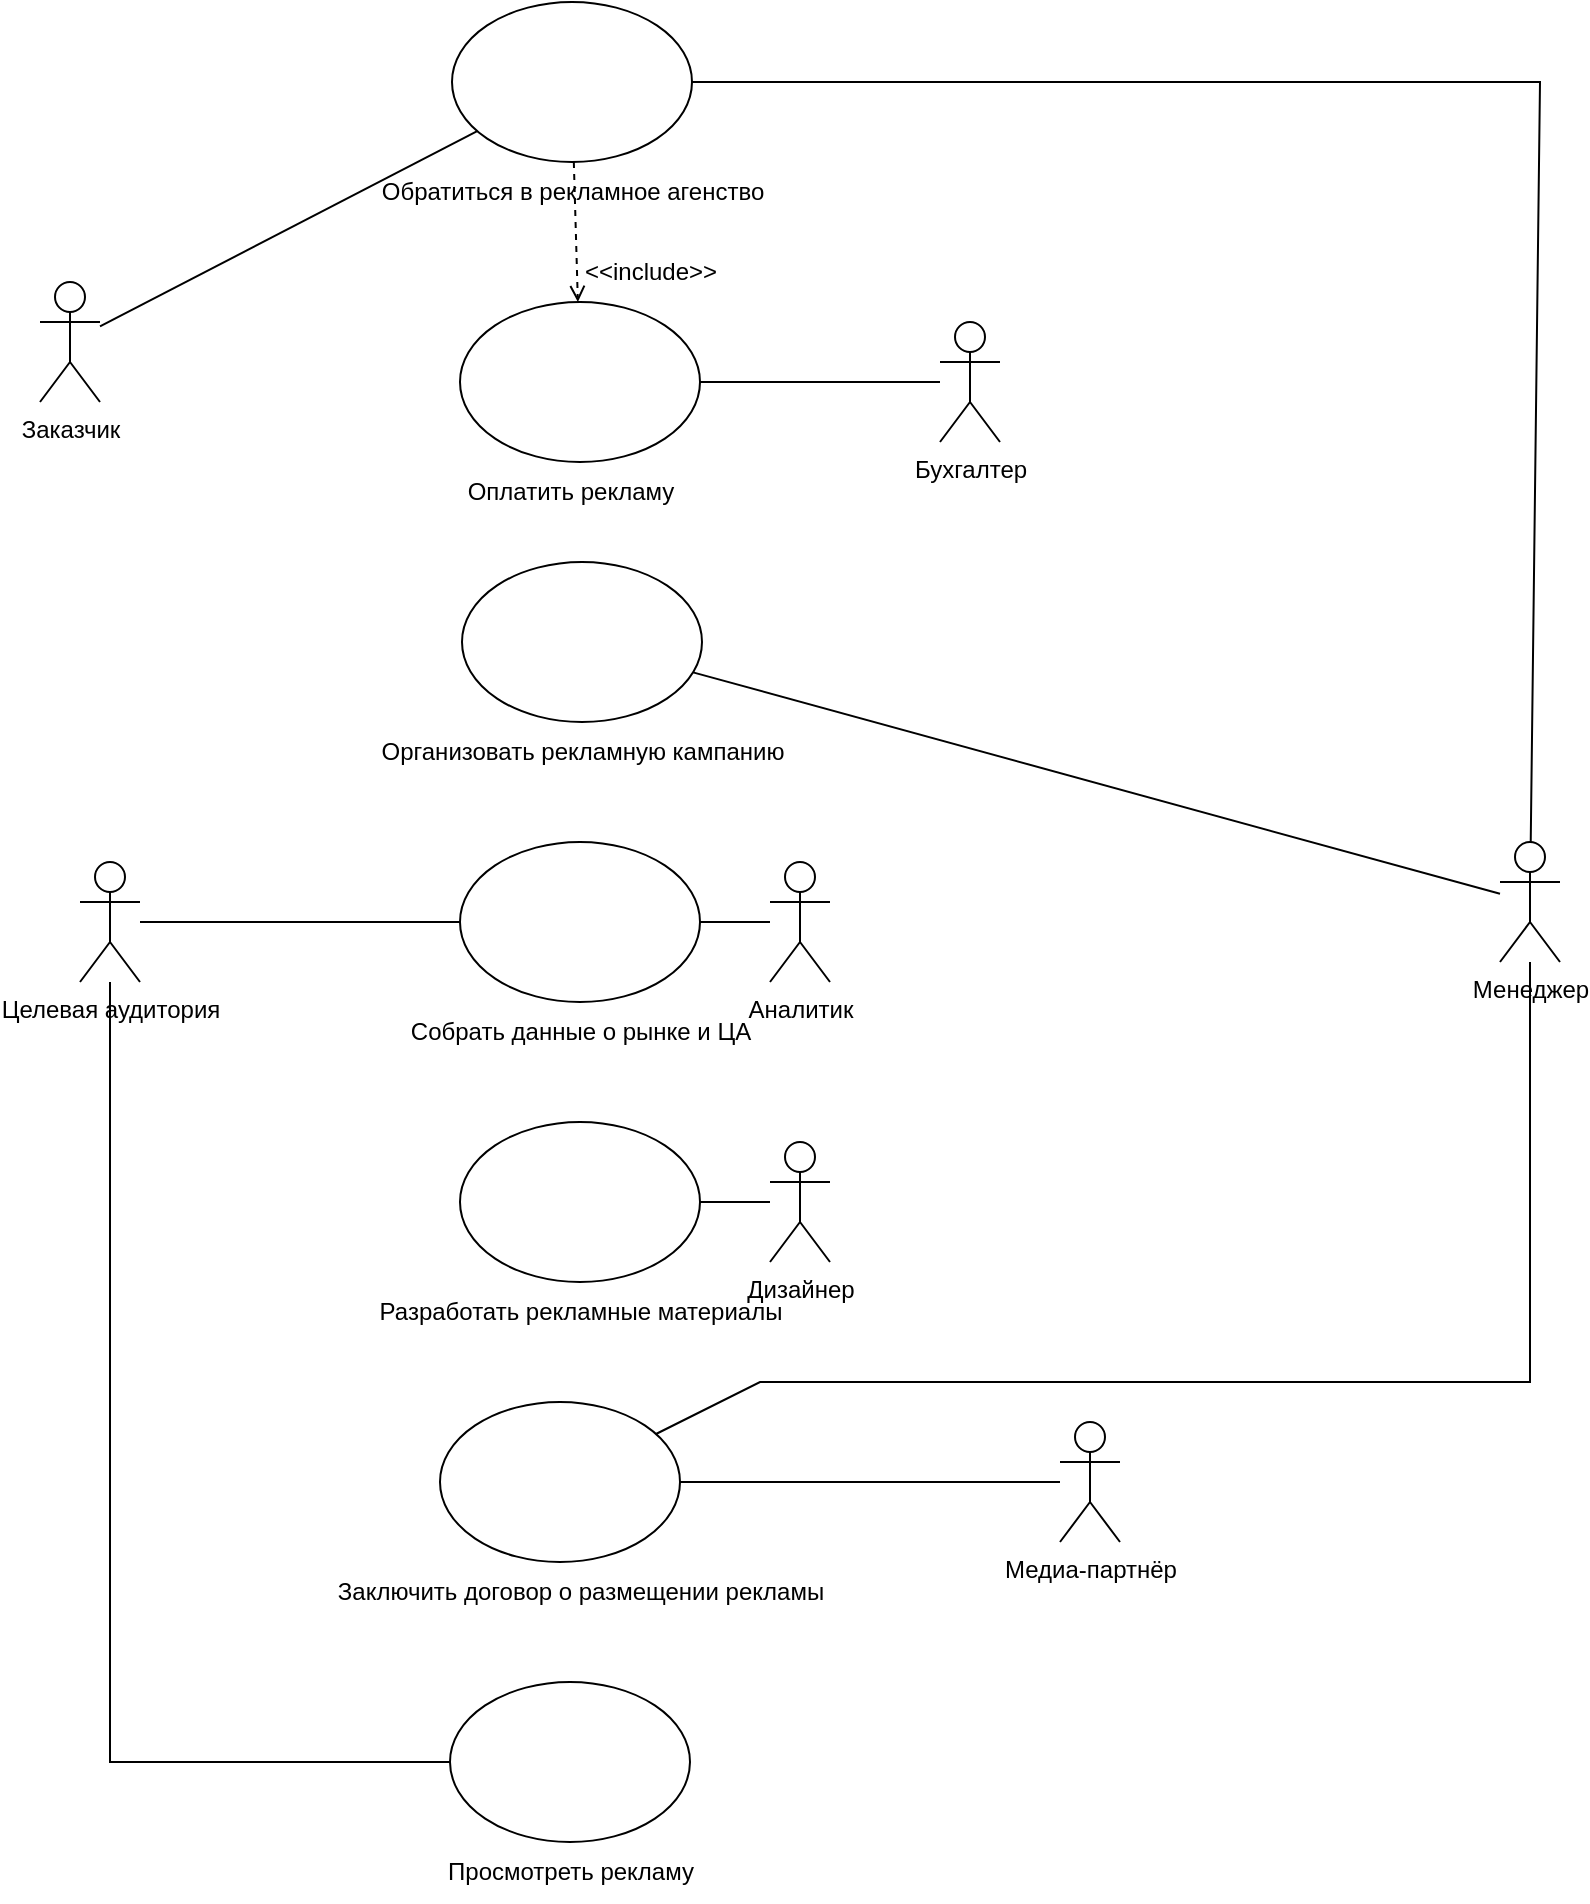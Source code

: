 <mxfile version="26.1.0">
  <diagram name="Страница — 1" id="Tf6_BOWG9L08J7w0gGSE">
    <mxGraphModel dx="1506" dy="947" grid="1" gridSize="10" guides="1" tooltips="1" connect="1" arrows="1" fold="1" page="1" pageScale="1" pageWidth="827" pageHeight="1169" math="0" shadow="0">
      <root>
        <mxCell id="0" />
        <mxCell id="1" parent="0" />
        <mxCell id="LtUM50EqSOjnjI1Tk3Z5-1" value="Заказчик" style="shape=umlActor;verticalLabelPosition=bottom;verticalAlign=top;html=1;outlineConnect=0;" vertex="1" parent="1">
          <mxGeometry x="40" y="160" width="30" height="60" as="geometry" />
        </mxCell>
        <mxCell id="LtUM50EqSOjnjI1Tk3Z5-2" value="Дизайнер" style="shape=umlActor;verticalLabelPosition=bottom;verticalAlign=top;html=1;outlineConnect=0;" vertex="1" parent="1">
          <mxGeometry x="405" y="590" width="30" height="60" as="geometry" />
        </mxCell>
        <mxCell id="LtUM50EqSOjnjI1Tk3Z5-3" value="Менеджер" style="shape=umlActor;verticalLabelPosition=bottom;verticalAlign=top;html=1;outlineConnect=0;" vertex="1" parent="1">
          <mxGeometry x="770" y="440" width="30" height="60" as="geometry" />
        </mxCell>
        <mxCell id="LtUM50EqSOjnjI1Tk3Z5-4" value="Аналитик" style="shape=umlActor;verticalLabelPosition=bottom;verticalAlign=top;html=1;outlineConnect=0;" vertex="1" parent="1">
          <mxGeometry x="405" y="450" width="30" height="60" as="geometry" />
        </mxCell>
        <mxCell id="LtUM50EqSOjnjI1Tk3Z5-5" value="" style="ellipse;whiteSpace=wrap;html=1;" vertex="1" parent="1">
          <mxGeometry x="246" y="20" width="120" height="80" as="geometry" />
        </mxCell>
        <mxCell id="LtUM50EqSOjnjI1Tk3Z5-7" value="Обратиться в рекламное агенство" style="text;html=1;align=center;verticalAlign=middle;resizable=0;points=[];autosize=1;strokeColor=none;fillColor=none;" vertex="1" parent="1">
          <mxGeometry x="196" y="100" width="220" height="30" as="geometry" />
        </mxCell>
        <mxCell id="LtUM50EqSOjnjI1Tk3Z5-8" value="" style="ellipse;whiteSpace=wrap;html=1;" vertex="1" parent="1">
          <mxGeometry x="250" y="440" width="120" height="80" as="geometry" />
        </mxCell>
        <mxCell id="LtUM50EqSOjnjI1Tk3Z5-9" value="Собрать данные о рынке и ЦА" style="text;html=1;align=center;verticalAlign=middle;resizable=0;points=[];autosize=1;strokeColor=none;fillColor=none;" vertex="1" parent="1">
          <mxGeometry x="215" y="520" width="190" height="30" as="geometry" />
        </mxCell>
        <mxCell id="LtUM50EqSOjnjI1Tk3Z5-10" value="Целевая аудитория" style="shape=umlActor;verticalLabelPosition=bottom;verticalAlign=top;html=1;outlineConnect=0;" vertex="1" parent="1">
          <mxGeometry x="60" y="450" width="30" height="60" as="geometry" />
        </mxCell>
        <mxCell id="LtUM50EqSOjnjI1Tk3Z5-11" value="" style="endArrow=none;html=1;rounded=0;" edge="1" parent="1" source="LtUM50EqSOjnjI1Tk3Z5-10" target="LtUM50EqSOjnjI1Tk3Z5-8">
          <mxGeometry width="50" height="50" relative="1" as="geometry">
            <mxPoint x="340" y="730" as="sourcePoint" />
            <mxPoint x="390" y="680" as="targetPoint" />
          </mxGeometry>
        </mxCell>
        <mxCell id="LtUM50EqSOjnjI1Tk3Z5-12" value="" style="endArrow=none;html=1;rounded=0;" edge="1" parent="1" source="LtUM50EqSOjnjI1Tk3Z5-8" target="LtUM50EqSOjnjI1Tk3Z5-4">
          <mxGeometry width="50" height="50" relative="1" as="geometry">
            <mxPoint x="470" y="720" as="sourcePoint" />
            <mxPoint x="520" y="670" as="targetPoint" />
          </mxGeometry>
        </mxCell>
        <mxCell id="LtUM50EqSOjnjI1Tk3Z5-13" value="" style="endArrow=none;html=1;rounded=0;" edge="1" parent="1" source="LtUM50EqSOjnjI1Tk3Z5-1" target="LtUM50EqSOjnjI1Tk3Z5-5">
          <mxGeometry width="50" height="50" relative="1" as="geometry">
            <mxPoint x="340" y="570" as="sourcePoint" />
            <mxPoint x="390" y="520" as="targetPoint" />
          </mxGeometry>
        </mxCell>
        <mxCell id="LtUM50EqSOjnjI1Tk3Z5-14" value="" style="ellipse;whiteSpace=wrap;html=1;" vertex="1" parent="1">
          <mxGeometry x="251" y="300" width="120" height="80" as="geometry" />
        </mxCell>
        <mxCell id="LtUM50EqSOjnjI1Tk3Z5-15" value="Организовать рекламную кампанию" style="text;html=1;align=center;verticalAlign=middle;resizable=0;points=[];autosize=1;strokeColor=none;fillColor=none;" vertex="1" parent="1">
          <mxGeometry x="196" y="380" width="230" height="30" as="geometry" />
        </mxCell>
        <mxCell id="LtUM50EqSOjnjI1Tk3Z5-16" value="" style="endArrow=none;html=1;rounded=0;" edge="1" parent="1" source="LtUM50EqSOjnjI1Tk3Z5-14" target="LtUM50EqSOjnjI1Tk3Z5-3">
          <mxGeometry width="50" height="50" relative="1" as="geometry">
            <mxPoint x="340" y="280" as="sourcePoint" />
            <mxPoint x="390" y="230" as="targetPoint" />
          </mxGeometry>
        </mxCell>
        <mxCell id="LtUM50EqSOjnjI1Tk3Z5-17" value="" style="ellipse;whiteSpace=wrap;html=1;" vertex="1" parent="1">
          <mxGeometry x="250" y="580" width="120" height="80" as="geometry" />
        </mxCell>
        <mxCell id="LtUM50EqSOjnjI1Tk3Z5-18" value="Разработать рекламные материалы" style="text;html=1;align=center;verticalAlign=middle;resizable=0;points=[];autosize=1;strokeColor=none;fillColor=none;" vertex="1" parent="1">
          <mxGeometry x="200" y="660" width="220" height="30" as="geometry" />
        </mxCell>
        <mxCell id="LtUM50EqSOjnjI1Tk3Z5-21" value="" style="endArrow=none;html=1;rounded=0;" edge="1" parent="1" source="LtUM50EqSOjnjI1Tk3Z5-17" target="LtUM50EqSOjnjI1Tk3Z5-2">
          <mxGeometry width="50" height="50" relative="1" as="geometry">
            <mxPoint x="340" y="720" as="sourcePoint" />
            <mxPoint x="390" y="670" as="targetPoint" />
          </mxGeometry>
        </mxCell>
        <mxCell id="LtUM50EqSOjnjI1Tk3Z5-22" value="" style="ellipse;whiteSpace=wrap;html=1;" vertex="1" parent="1">
          <mxGeometry x="240" y="720" width="120" height="80" as="geometry" />
        </mxCell>
        <mxCell id="LtUM50EqSOjnjI1Tk3Z5-23" value="Заключить договор о размещении рекламы" style="text;html=1;align=center;verticalAlign=middle;resizable=0;points=[];autosize=1;strokeColor=none;fillColor=none;" vertex="1" parent="1">
          <mxGeometry x="175" y="800" width="270" height="30" as="geometry" />
        </mxCell>
        <mxCell id="LtUM50EqSOjnjI1Tk3Z5-24" value="Медиа-партнёр" style="shape=umlActor;verticalLabelPosition=bottom;verticalAlign=top;html=1;outlineConnect=0;" vertex="1" parent="1">
          <mxGeometry x="550" y="730" width="30" height="60" as="geometry" />
        </mxCell>
        <mxCell id="LtUM50EqSOjnjI1Tk3Z5-25" value="" style="endArrow=none;html=1;rounded=0;" edge="1" parent="1" source="LtUM50EqSOjnjI1Tk3Z5-24" target="LtUM50EqSOjnjI1Tk3Z5-22">
          <mxGeometry width="50" height="50" relative="1" as="geometry">
            <mxPoint x="325" y="570" as="sourcePoint" />
            <mxPoint x="375" y="520" as="targetPoint" />
          </mxGeometry>
        </mxCell>
        <mxCell id="LtUM50EqSOjnjI1Tk3Z5-26" value="" style="endArrow=none;html=1;rounded=0;" edge="1" parent="1" source="LtUM50EqSOjnjI1Tk3Z5-22" target="LtUM50EqSOjnjI1Tk3Z5-3">
          <mxGeometry width="50" height="50" relative="1" as="geometry">
            <mxPoint x="340" y="280" as="sourcePoint" />
            <mxPoint x="390" y="230" as="targetPoint" />
            <Array as="points">
              <mxPoint x="400" y="710" />
              <mxPoint x="785" y="710" />
            </Array>
          </mxGeometry>
        </mxCell>
        <mxCell id="LtUM50EqSOjnjI1Tk3Z5-27" value="" style="ellipse;whiteSpace=wrap;html=1;" vertex="1" parent="1">
          <mxGeometry x="245" y="860" width="120" height="80" as="geometry" />
        </mxCell>
        <mxCell id="LtUM50EqSOjnjI1Tk3Z5-28" value="" style="endArrow=none;html=1;rounded=0;" edge="1" parent="1" source="LtUM50EqSOjnjI1Tk3Z5-27" target="LtUM50EqSOjnjI1Tk3Z5-10">
          <mxGeometry width="50" height="50" relative="1" as="geometry">
            <mxPoint x="340" y="720" as="sourcePoint" />
            <mxPoint x="390" y="670" as="targetPoint" />
            <Array as="points">
              <mxPoint x="75" y="900" />
            </Array>
          </mxGeometry>
        </mxCell>
        <mxCell id="LtUM50EqSOjnjI1Tk3Z5-29" value="Просмотреть рекламу" style="text;html=1;align=center;verticalAlign=middle;resizable=0;points=[];autosize=1;strokeColor=none;fillColor=none;" vertex="1" parent="1">
          <mxGeometry x="230" y="940" width="150" height="30" as="geometry" />
        </mxCell>
        <mxCell id="LtUM50EqSOjnjI1Tk3Z5-30" value="" style="ellipse;whiteSpace=wrap;html=1;" vertex="1" parent="1">
          <mxGeometry x="250" y="170" width="120" height="80" as="geometry" />
        </mxCell>
        <mxCell id="LtUM50EqSOjnjI1Tk3Z5-31" value="Оплатить рекламу" style="text;html=1;align=center;verticalAlign=middle;resizable=0;points=[];autosize=1;strokeColor=none;fillColor=none;" vertex="1" parent="1">
          <mxGeometry x="240" y="250" width="130" height="30" as="geometry" />
        </mxCell>
        <mxCell id="LtUM50EqSOjnjI1Tk3Z5-33" value="Бухгалтер" style="shape=umlActor;verticalLabelPosition=bottom;verticalAlign=top;html=1;outlineConnect=0;" vertex="1" parent="1">
          <mxGeometry x="490" y="180" width="30" height="60" as="geometry" />
        </mxCell>
        <mxCell id="LtUM50EqSOjnjI1Tk3Z5-34" value="" style="endArrow=none;html=1;rounded=0;" edge="1" parent="1" source="LtUM50EqSOjnjI1Tk3Z5-33" target="LtUM50EqSOjnjI1Tk3Z5-30">
          <mxGeometry width="50" height="50" relative="1" as="geometry">
            <mxPoint x="330" y="490" as="sourcePoint" />
            <mxPoint x="380" y="440" as="targetPoint" />
          </mxGeometry>
        </mxCell>
        <mxCell id="LtUM50EqSOjnjI1Tk3Z5-36" value="" style="endArrow=none;html=1;rounded=0;" edge="1" parent="1" source="LtUM50EqSOjnjI1Tk3Z5-5" target="LtUM50EqSOjnjI1Tk3Z5-3">
          <mxGeometry width="50" height="50" relative="1" as="geometry">
            <mxPoint x="240" y="500" as="sourcePoint" />
            <mxPoint x="290" y="450" as="targetPoint" />
            <Array as="points">
              <mxPoint x="790" y="60" />
            </Array>
          </mxGeometry>
        </mxCell>
        <mxCell id="LtUM50EqSOjnjI1Tk3Z5-39" value="&amp;lt;&amp;lt;include&amp;gt;&amp;gt;" style="text;html=1;align=center;verticalAlign=middle;resizable=0;points=[];autosize=1;strokeColor=none;fillColor=none;" vertex="1" parent="1">
          <mxGeometry x="300" y="140" width="90" height="30" as="geometry" />
        </mxCell>
        <mxCell id="LtUM50EqSOjnjI1Tk3Z5-40" value="" style="endArrow=open;html=1;rounded=0;endFill=0;dashed=1;" edge="1" parent="1" source="LtUM50EqSOjnjI1Tk3Z5-5" target="LtUM50EqSOjnjI1Tk3Z5-30">
          <mxGeometry width="50" height="50" relative="1" as="geometry">
            <mxPoint x="300" y="540" as="sourcePoint" />
            <mxPoint x="350" y="490" as="targetPoint" />
          </mxGeometry>
        </mxCell>
      </root>
    </mxGraphModel>
  </diagram>
</mxfile>
